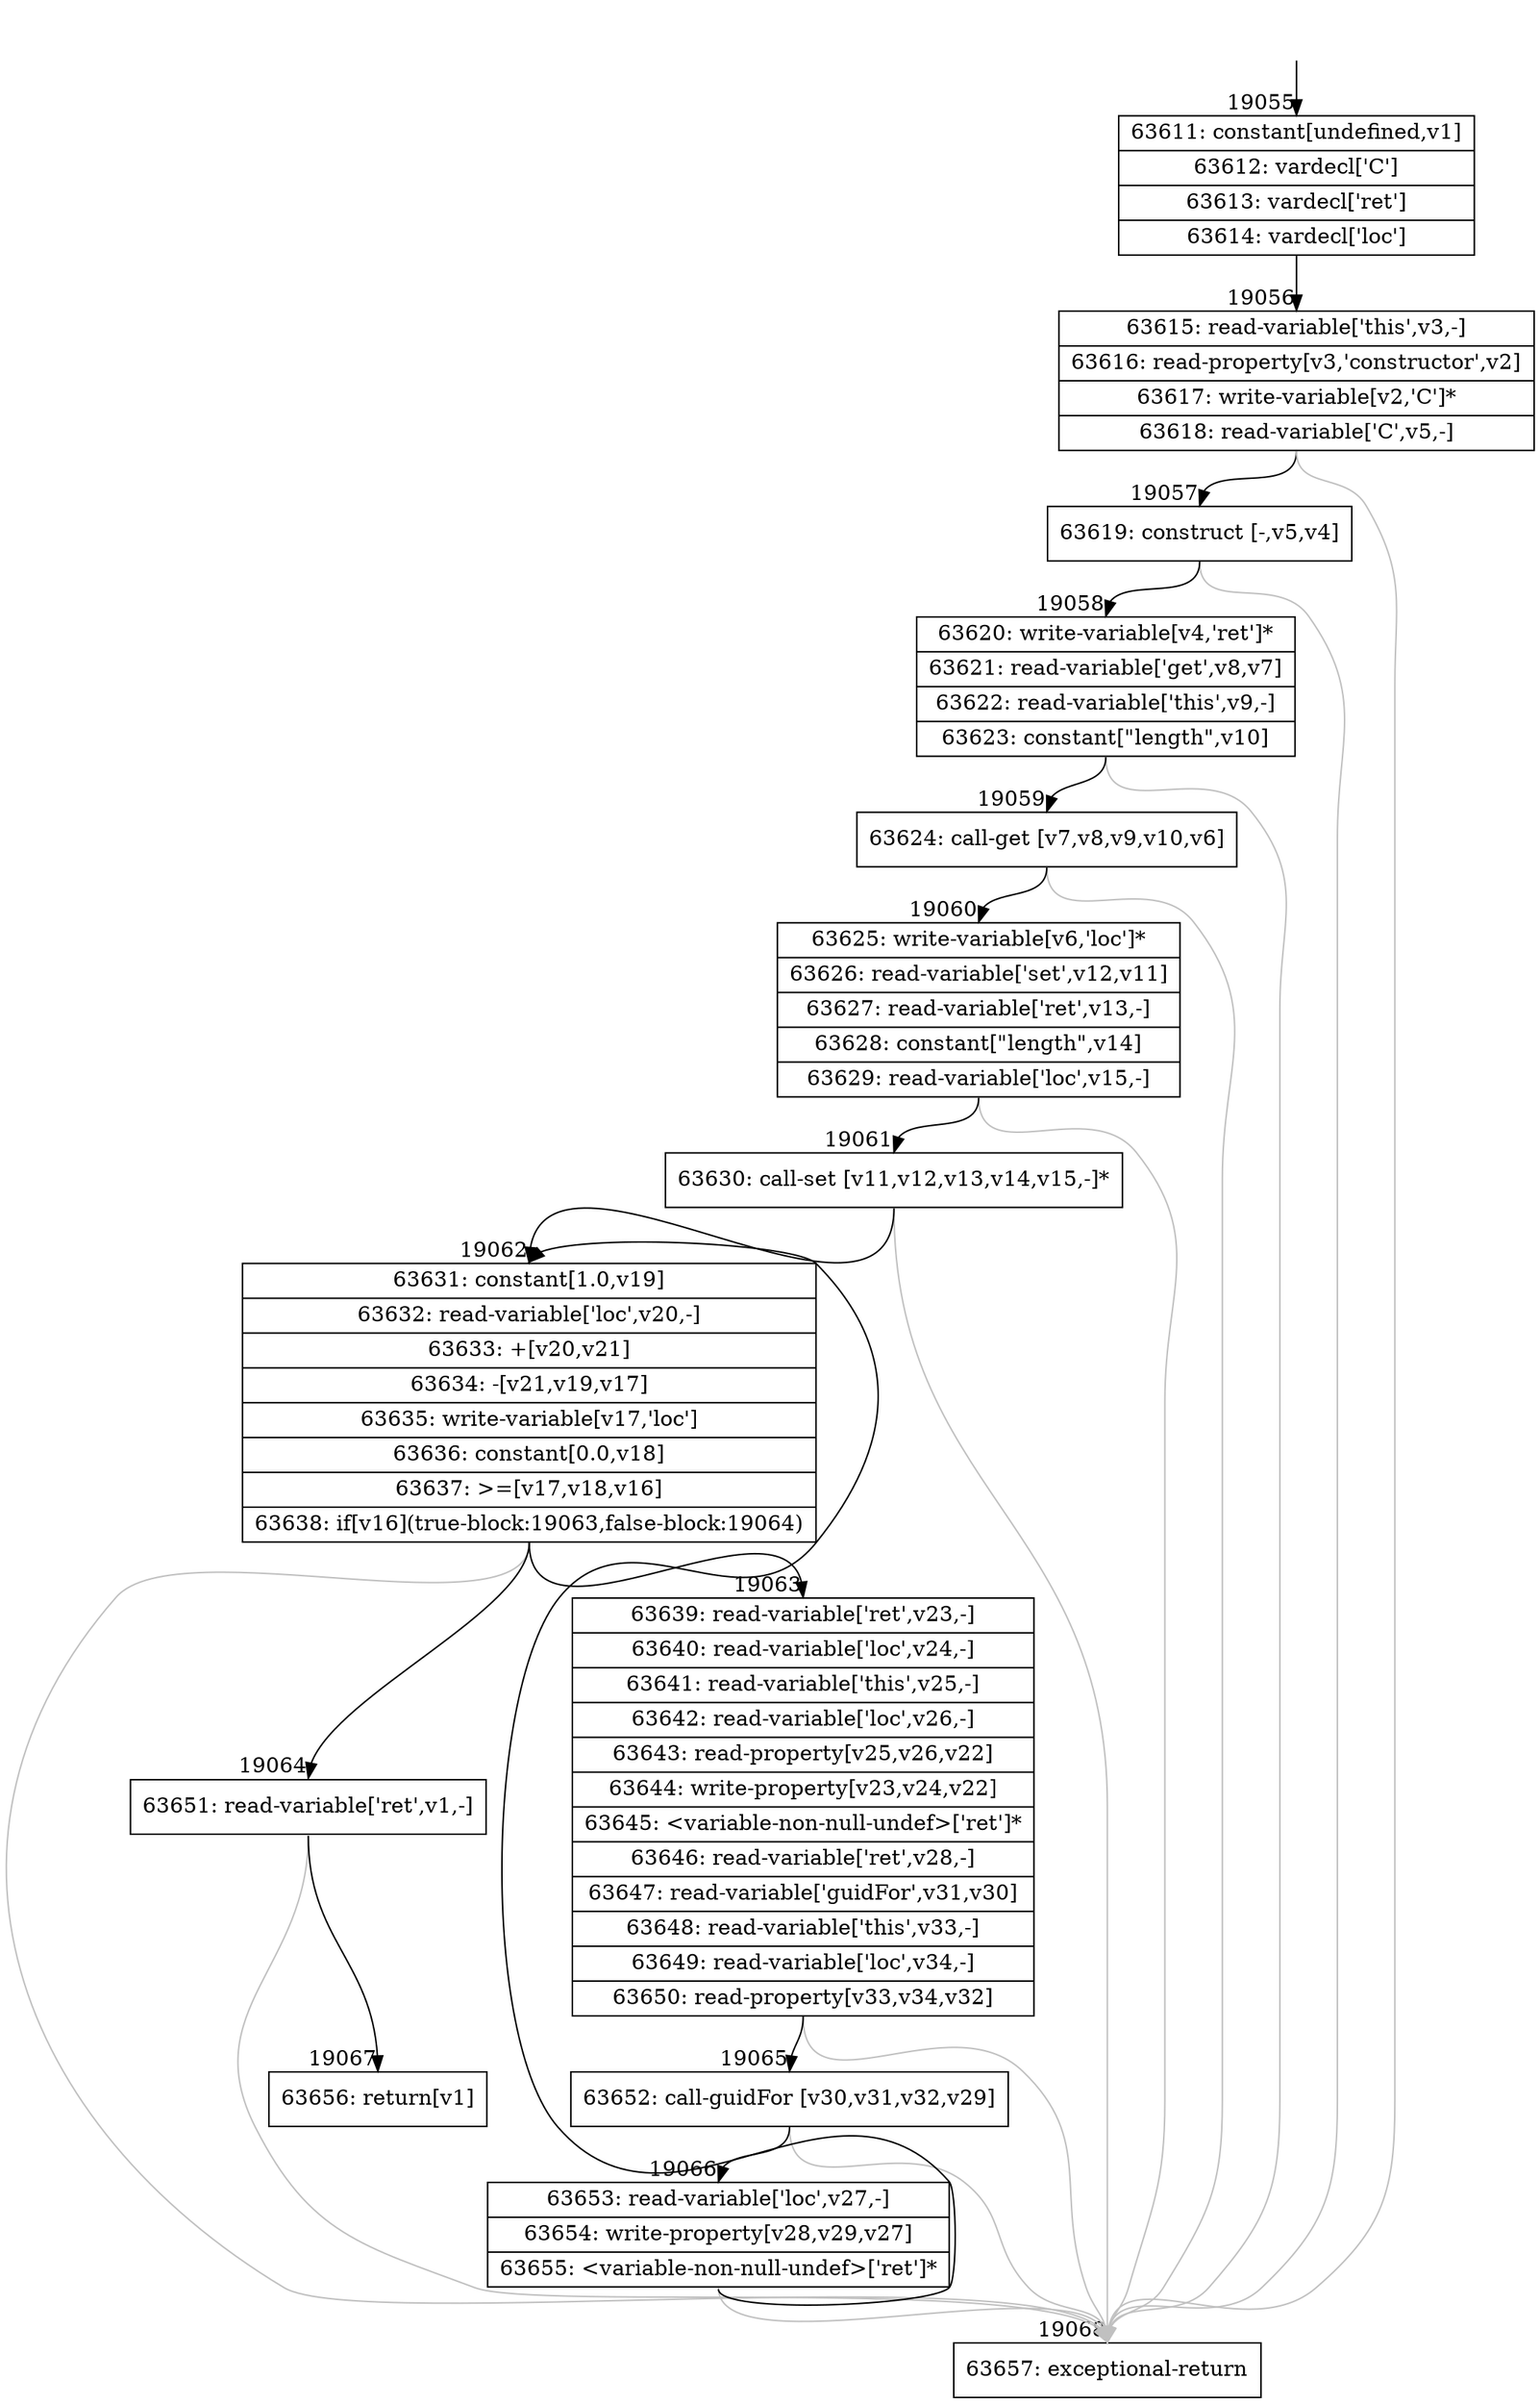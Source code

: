 digraph {
rankdir="TD"
BB_entry1639[shape=none,label=""];
BB_entry1639 -> BB19055 [tailport=s, headport=n, headlabel="    19055"]
BB19055 [shape=record label="{63611: constant[undefined,v1]|63612: vardecl['C']|63613: vardecl['ret']|63614: vardecl['loc']}" ] 
BB19055 -> BB19056 [tailport=s, headport=n, headlabel="      19056"]
BB19056 [shape=record label="{63615: read-variable['this',v3,-]|63616: read-property[v3,'constructor',v2]|63617: write-variable[v2,'C']*|63618: read-variable['C',v5,-]}" ] 
BB19056 -> BB19057 [tailport=s, headport=n, headlabel="      19057"]
BB19056 -> BB19068 [tailport=s, headport=n, color=gray, headlabel="      19068"]
BB19057 [shape=record label="{63619: construct [-,v5,v4]}" ] 
BB19057 -> BB19058 [tailport=s, headport=n, headlabel="      19058"]
BB19057 -> BB19068 [tailport=s, headport=n, color=gray]
BB19058 [shape=record label="{63620: write-variable[v4,'ret']*|63621: read-variable['get',v8,v7]|63622: read-variable['this',v9,-]|63623: constant[\"length\",v10]}" ] 
BB19058 -> BB19059 [tailport=s, headport=n, headlabel="      19059"]
BB19058 -> BB19068 [tailport=s, headport=n, color=gray]
BB19059 [shape=record label="{63624: call-get [v7,v8,v9,v10,v6]}" ] 
BB19059 -> BB19060 [tailport=s, headport=n, headlabel="      19060"]
BB19059 -> BB19068 [tailport=s, headport=n, color=gray]
BB19060 [shape=record label="{63625: write-variable[v6,'loc']*|63626: read-variable['set',v12,v11]|63627: read-variable['ret',v13,-]|63628: constant[\"length\",v14]|63629: read-variable['loc',v15,-]}" ] 
BB19060 -> BB19061 [tailport=s, headport=n, headlabel="      19061"]
BB19060 -> BB19068 [tailport=s, headport=n, color=gray]
BB19061 [shape=record label="{63630: call-set [v11,v12,v13,v14,v15,-]*}" ] 
BB19061 -> BB19062 [tailport=s, headport=n, headlabel="      19062"]
BB19061 -> BB19068 [tailport=s, headport=n, color=gray]
BB19062 [shape=record label="{63631: constant[1.0,v19]|63632: read-variable['loc',v20,-]|63633: +[v20,v21]|63634: -[v21,v19,v17]|63635: write-variable[v17,'loc']|63636: constant[0.0,v18]|63637: \>=[v17,v18,v16]|63638: if[v16](true-block:19063,false-block:19064)}" ] 
BB19062 -> BB19063 [tailport=s, headport=n, headlabel="      19063"]
BB19062 -> BB19064 [tailport=s, headport=n, headlabel="      19064"]
BB19062 -> BB19068 [tailport=s, headport=n, color=gray]
BB19063 [shape=record label="{63639: read-variable['ret',v23,-]|63640: read-variable['loc',v24,-]|63641: read-variable['this',v25,-]|63642: read-variable['loc',v26,-]|63643: read-property[v25,v26,v22]|63644: write-property[v23,v24,v22]|63645: \<variable-non-null-undef\>['ret']*|63646: read-variable['ret',v28,-]|63647: read-variable['guidFor',v31,v30]|63648: read-variable['this',v33,-]|63649: read-variable['loc',v34,-]|63650: read-property[v33,v34,v32]}" ] 
BB19063 -> BB19065 [tailport=s, headport=n, headlabel="      19065"]
BB19063 -> BB19068 [tailport=s, headport=n, color=gray]
BB19064 [shape=record label="{63651: read-variable['ret',v1,-]}" ] 
BB19064 -> BB19067 [tailport=s, headport=n, headlabel="      19067"]
BB19064 -> BB19068 [tailport=s, headport=n, color=gray]
BB19065 [shape=record label="{63652: call-guidFor [v30,v31,v32,v29]}" ] 
BB19065 -> BB19066 [tailport=s, headport=n, headlabel="      19066"]
BB19065 -> BB19068 [tailport=s, headport=n, color=gray]
BB19066 [shape=record label="{63653: read-variable['loc',v27,-]|63654: write-property[v28,v29,v27]|63655: \<variable-non-null-undef\>['ret']*}" ] 
BB19066 -> BB19062 [tailport=s, headport=n]
BB19066 -> BB19068 [tailport=s, headport=n, color=gray]
BB19067 [shape=record label="{63656: return[v1]}" ] 
BB19068 [shape=record label="{63657: exceptional-return}" ] 
//#$~ 35806
}
